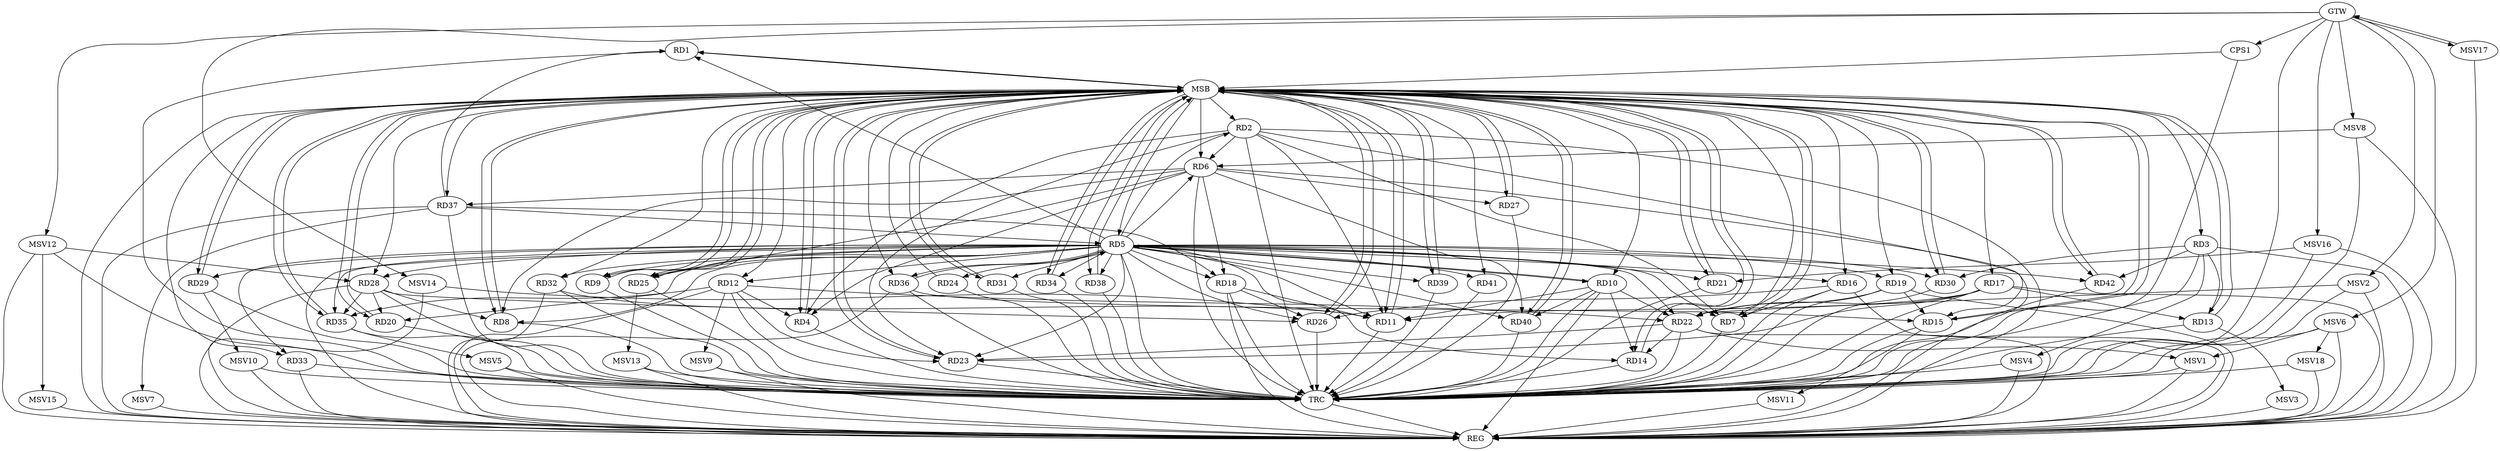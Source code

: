 strict digraph G {
  RD1 [ label="RD1" ];
  RD2 [ label="RD2" ];
  RD3 [ label="RD3" ];
  RD4 [ label="RD4" ];
  RD5 [ label="RD5" ];
  RD6 [ label="RD6" ];
  RD7 [ label="RD7" ];
  RD8 [ label="RD8" ];
  RD9 [ label="RD9" ];
  RD10 [ label="RD10" ];
  RD11 [ label="RD11" ];
  RD12 [ label="RD12" ];
  RD13 [ label="RD13" ];
  RD14 [ label="RD14" ];
  RD15 [ label="RD15" ];
  RD16 [ label="RD16" ];
  RD17 [ label="RD17" ];
  RD18 [ label="RD18" ];
  RD19 [ label="RD19" ];
  RD20 [ label="RD20" ];
  RD21 [ label="RD21" ];
  RD22 [ label="RD22" ];
  RD23 [ label="RD23" ];
  RD24 [ label="RD24" ];
  RD25 [ label="RD25" ];
  RD26 [ label="RD26" ];
  RD27 [ label="RD27" ];
  RD28 [ label="RD28" ];
  RD29 [ label="RD29" ];
  RD30 [ label="RD30" ];
  RD31 [ label="RD31" ];
  RD32 [ label="RD32" ];
  RD33 [ label="RD33" ];
  RD34 [ label="RD34" ];
  RD35 [ label="RD35" ];
  RD36 [ label="RD36" ];
  RD37 [ label="RD37" ];
  RD38 [ label="RD38" ];
  RD39 [ label="RD39" ];
  RD40 [ label="RD40" ];
  RD41 [ label="RD41" ];
  RD42 [ label="RD42" ];
  CPS1 [ label="CPS1" ];
  GTW [ label="GTW" ];
  REG [ label="REG" ];
  MSB [ label="MSB" ];
  TRC [ label="TRC" ];
  MSV1 [ label="MSV1" ];
  MSV2 [ label="MSV2" ];
  MSV3 [ label="MSV3" ];
  MSV4 [ label="MSV4" ];
  MSV5 [ label="MSV5" ];
  MSV6 [ label="MSV6" ];
  MSV7 [ label="MSV7" ];
  MSV8 [ label="MSV8" ];
  MSV9 [ label="MSV9" ];
  MSV10 [ label="MSV10" ];
  MSV11 [ label="MSV11" ];
  MSV12 [ label="MSV12" ];
  MSV13 [ label="MSV13" ];
  MSV14 [ label="MSV14" ];
  MSV15 [ label="MSV15" ];
  MSV16 [ label="MSV16" ];
  MSV17 [ label="MSV17" ];
  MSV18 [ label="MSV18" ];
  RD5 -> RD1;
  RD37 -> RD1;
  RD2 -> RD4;
  RD2 -> RD6;
  RD2 -> RD7;
  RD2 -> RD11;
  RD2 -> RD15;
  RD2 -> RD23;
  RD3 -> RD13;
  RD3 -> RD30;
  RD3 -> RD42;
  RD6 -> RD4;
  RD12 -> RD4;
  RD5 -> RD7;
  RD5 -> RD8;
  RD5 -> RD10;
  RD10 -> RD5;
  RD5 -> RD18;
  RD5 -> RD23;
  RD5 -> RD33;
  RD5 -> RD35;
  RD36 -> RD5;
  RD37 -> RD5;
  RD6 -> RD8;
  RD6 -> RD18;
  RD6 -> RD25;
  RD6 -> RD27;
  RD6 -> RD37;
  RD6 -> RD40;
  RD16 -> RD7;
  RD28 -> RD8;
  RD10 -> RD11;
  RD10 -> RD14;
  RD10 -> RD22;
  RD10 -> RD40;
  RD17 -> RD11;
  RD18 -> RD11;
  RD32 -> RD11;
  RD12 -> RD22;
  RD12 -> RD23;
  RD12 -> RD35;
  RD17 -> RD13;
  RD22 -> RD14;
  RD19 -> RD15;
  RD36 -> RD15;
  RD16 -> RD26;
  RD17 -> RD22;
  RD17 -> RD23;
  RD18 -> RD26;
  RD37 -> RD18;
  RD19 -> RD22;
  RD28 -> RD20;
  RD22 -> RD23;
  RD28 -> RD26;
  RD28 -> RD35;
  GTW -> CPS1;
  RD2 -> REG;
  RD3 -> REG;
  RD5 -> REG;
  RD6 -> REG;
  RD10 -> REG;
  RD12 -> REG;
  RD16 -> REG;
  RD17 -> REG;
  RD18 -> REG;
  RD19 -> REG;
  RD22 -> REG;
  RD28 -> REG;
  RD32 -> REG;
  RD33 -> REG;
  RD36 -> REG;
  RD37 -> REG;
  RD1 -> MSB;
  MSB -> RD4;
  MSB -> RD30;
  MSB -> RD32;
  MSB -> RD35;
  MSB -> REG;
  RD4 -> MSB;
  MSB -> RD6;
  MSB -> RD10;
  MSB -> RD12;
  MSB -> RD16;
  MSB -> RD28;
  RD7 -> MSB;
  MSB -> RD1;
  MSB -> RD8;
  MSB -> RD21;
  RD8 -> MSB;
  MSB -> RD38;
  RD9 -> MSB;
  MSB -> RD3;
  MSB -> RD29;
  MSB -> RD37;
  RD11 -> MSB;
  MSB -> RD7;
  MSB -> RD23;
  MSB -> RD40;
  RD13 -> MSB;
  MSB -> RD15;
  MSB -> RD19;
  MSB -> RD41;
  RD14 -> MSB;
  MSB -> RD36;
  RD15 -> MSB;
  MSB -> RD13;
  MSB -> RD17;
  MSB -> RD22;
  MSB -> RD25;
  RD20 -> MSB;
  MSB -> RD33;
  MSB -> RD42;
  RD21 -> MSB;
  RD23 -> MSB;
  MSB -> RD5;
  MSB -> RD14;
  RD24 -> MSB;
  MSB -> RD2;
  MSB -> RD11;
  MSB -> RD27;
  RD25 -> MSB;
  RD26 -> MSB;
  RD27 -> MSB;
  MSB -> RD31;
  RD29 -> MSB;
  MSB -> RD20;
  MSB -> RD34;
  RD30 -> MSB;
  RD31 -> MSB;
  MSB -> RD9;
  MSB -> RD26;
  MSB -> RD39;
  RD34 -> MSB;
  RD35 -> MSB;
  RD38 -> MSB;
  RD39 -> MSB;
  RD40 -> MSB;
  RD42 -> MSB;
  CPS1 -> MSB;
  RD1 -> TRC;
  RD2 -> TRC;
  RD3 -> TRC;
  RD4 -> TRC;
  RD5 -> TRC;
  RD6 -> TRC;
  RD7 -> TRC;
  RD8 -> TRC;
  RD9 -> TRC;
  RD10 -> TRC;
  RD11 -> TRC;
  RD12 -> TRC;
  RD13 -> TRC;
  RD14 -> TRC;
  RD15 -> TRC;
  RD16 -> TRC;
  RD17 -> TRC;
  RD18 -> TRC;
  RD19 -> TRC;
  RD20 -> TRC;
  RD21 -> TRC;
  RD22 -> TRC;
  RD23 -> TRC;
  RD24 -> TRC;
  RD25 -> TRC;
  RD26 -> TRC;
  RD27 -> TRC;
  RD28 -> TRC;
  RD29 -> TRC;
  RD30 -> TRC;
  RD31 -> TRC;
  RD32 -> TRC;
  RD33 -> TRC;
  RD34 -> TRC;
  RD35 -> TRC;
  RD36 -> TRC;
  RD37 -> TRC;
  RD38 -> TRC;
  RD39 -> TRC;
  RD40 -> TRC;
  RD41 -> TRC;
  RD42 -> TRC;
  CPS1 -> TRC;
  GTW -> TRC;
  TRC -> REG;
  RD5 -> RD16;
  RD5 -> RD11;
  RD5 -> RD38;
  RD5 -> RD26;
  RD5 -> RD31;
  RD5 -> RD6;
  RD5 -> RD14;
  RD5 -> RD20;
  RD5 -> RD12;
  RD5 -> RD9;
  RD5 -> RD28;
  RD5 -> RD40;
  RD5 -> RD25;
  RD5 -> RD19;
  RD5 -> RD39;
  RD5 -> RD2;
  RD5 -> RD22;
  RD5 -> RD36;
  RD5 -> RD21;
  RD5 -> RD30;
  RD5 -> RD32;
  RD5 -> RD24;
  RD5 -> RD34;
  RD5 -> RD42;
  RD5 -> RD41;
  RD5 -> RD29;
  RD22 -> MSV1;
  MSV1 -> REG;
  MSV1 -> TRC;
  MSV2 -> RD22;
  GTW -> MSV2;
  MSV2 -> REG;
  MSV2 -> TRC;
  RD13 -> MSV3;
  MSV3 -> REG;
  RD3 -> MSV4;
  MSV4 -> REG;
  MSV4 -> TRC;
  RD35 -> MSV5;
  MSV5 -> REG;
  MSV5 -> TRC;
  MSV6 -> MSV1;
  GTW -> MSV6;
  MSV6 -> REG;
  MSV6 -> TRC;
  RD37 -> MSV7;
  MSV7 -> REG;
  MSV8 -> RD6;
  GTW -> MSV8;
  MSV8 -> REG;
  MSV8 -> TRC;
  RD12 -> MSV9;
  MSV9 -> REG;
  MSV9 -> TRC;
  RD29 -> MSV10;
  MSV10 -> REG;
  MSV10 -> TRC;
  RD15 -> MSV11;
  MSV11 -> REG;
  MSV12 -> RD28;
  GTW -> MSV12;
  MSV12 -> REG;
  MSV12 -> TRC;
  RD25 -> MSV13;
  MSV13 -> REG;
  MSV13 -> TRC;
  MSV14 -> RD11;
  GTW -> MSV14;
  MSV14 -> REG;
  MSV12 -> MSV15;
  MSV15 -> REG;
  MSV16 -> RD21;
  GTW -> MSV16;
  MSV16 -> REG;
  MSV16 -> TRC;
  MSV17 -> GTW;
  GTW -> MSV17;
  MSV17 -> REG;
  MSV6 -> MSV18;
  MSV18 -> REG;
  MSV18 -> TRC;
}
